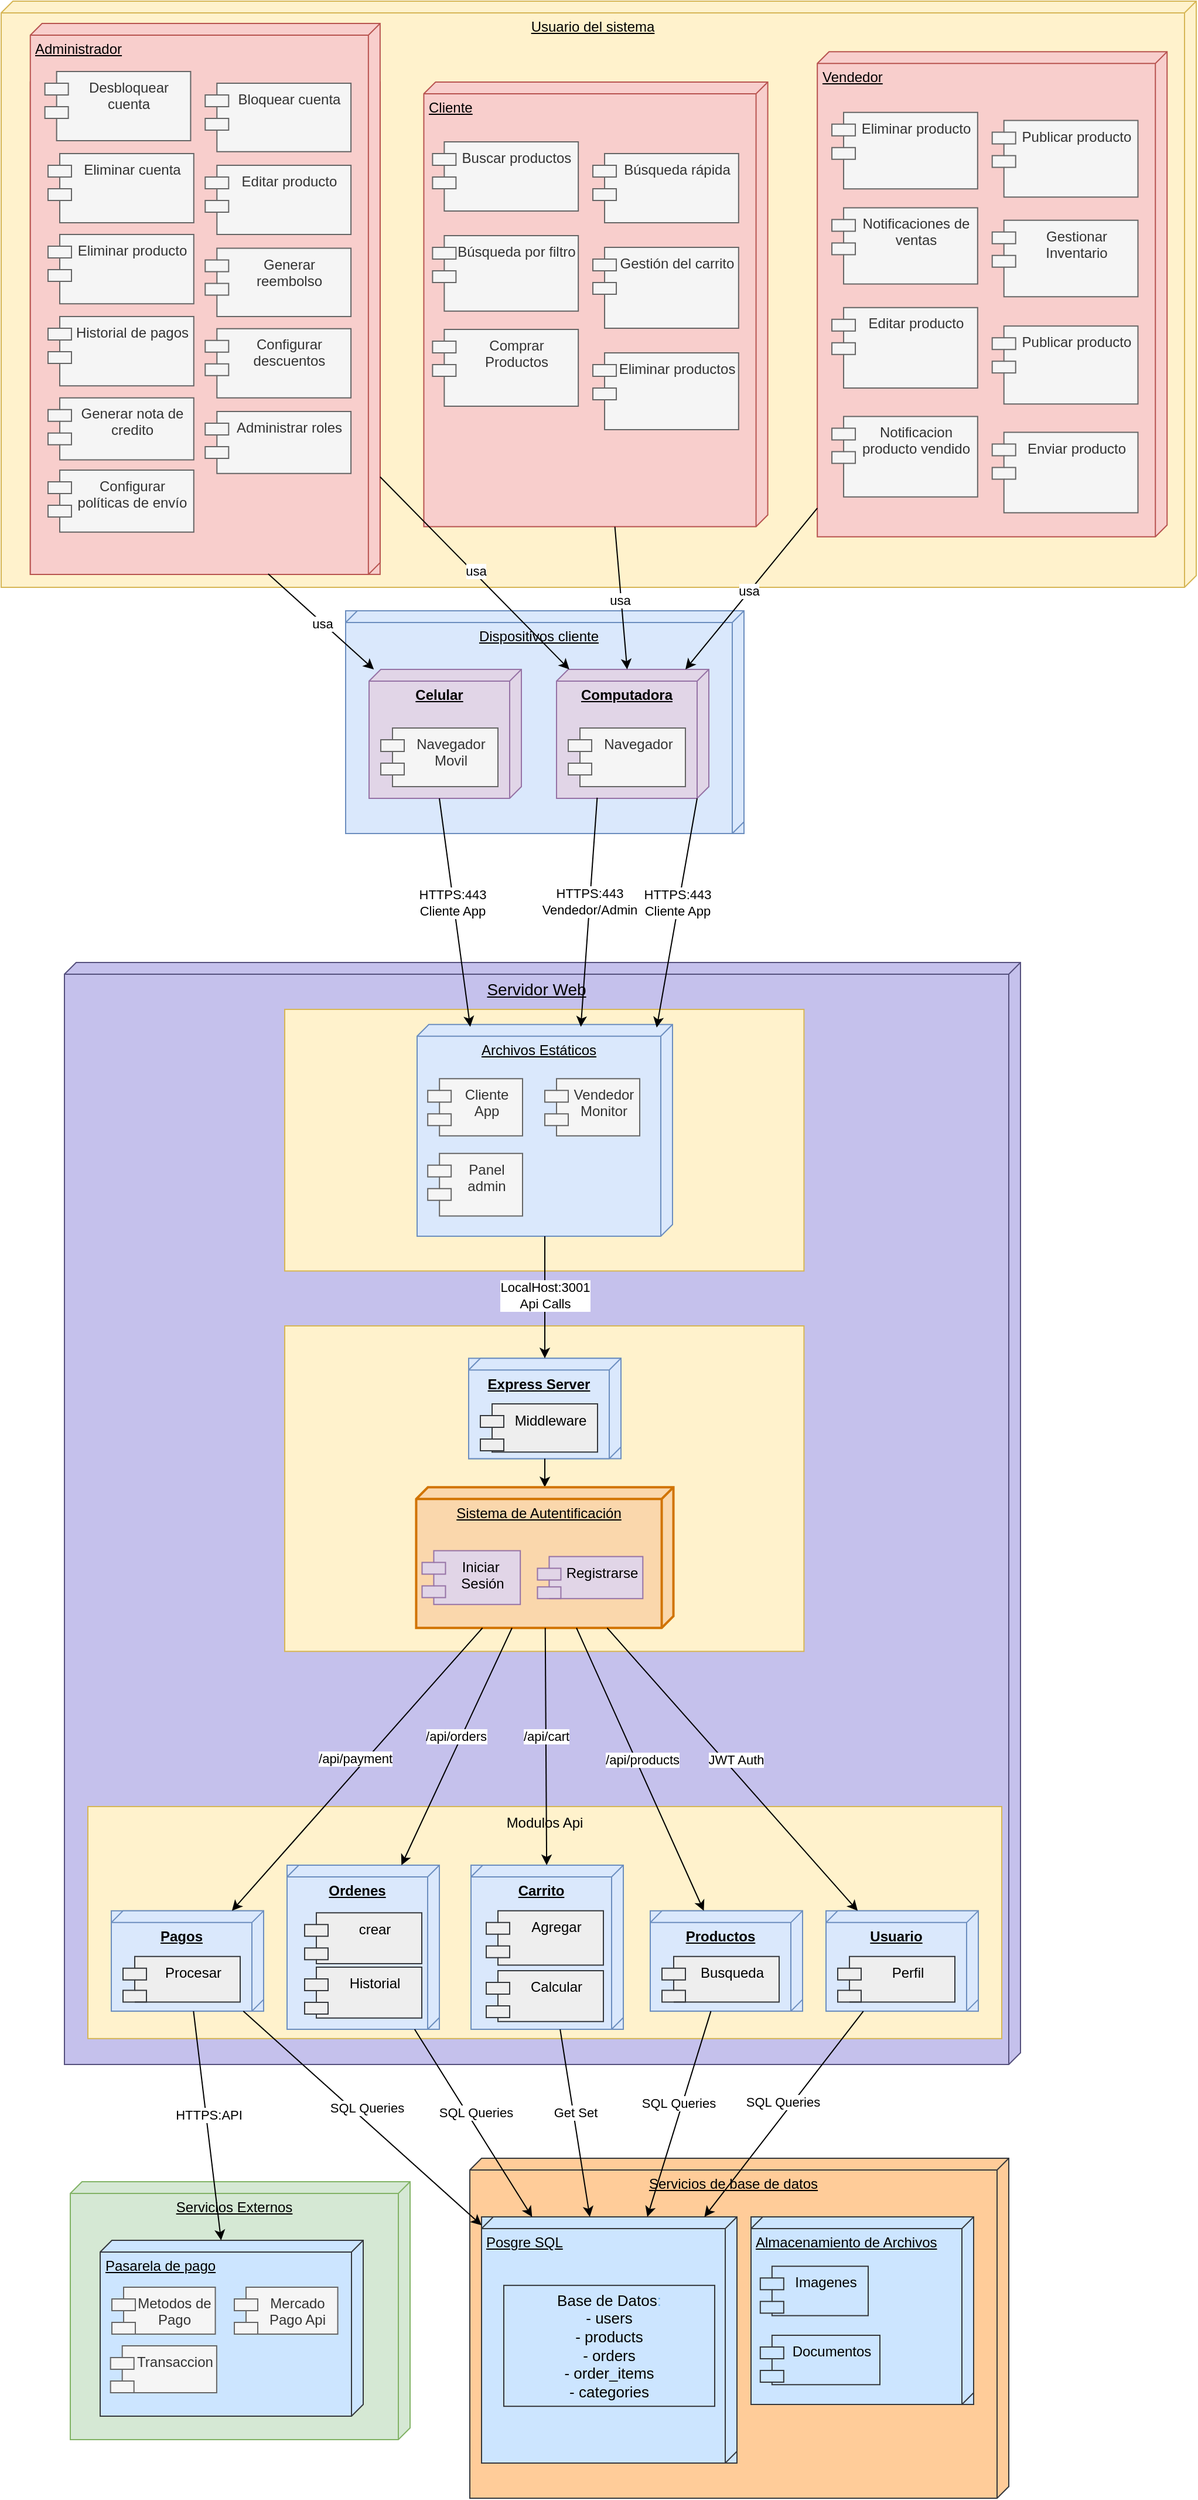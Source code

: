 <mxfile version="28.2.0">
  <diagram name="Página-1" id="eJwrGdb6aDQEAl391zPp">
    <mxGraphModel dx="2492" dy="1960" grid="1" gridSize="10" guides="1" tooltips="1" connect="1" arrows="1" fold="1" page="1" pageScale="1" pageWidth="827" pageHeight="1169" math="0" shadow="0">
      <root>
        <mxCell id="0" />
        <mxCell id="1" parent="0" />
        <mxCell id="-ZTnhCfmlyASUnpzlvAA-28" value="" style="group;fillColor=#dae8fc;strokeColor=#6c8ebf;" parent="1" vertex="1" connectable="0">
          <mxGeometry x="244" y="380" width="340" height="190" as="geometry" />
        </mxCell>
        <mxCell id="-ZTnhCfmlyASUnpzlvAA-9" value="Dispositivos cliente" style="verticalAlign=top;align=center;spacingTop=8;spacingLeft=2;spacingRight=12;shape=cube;size=10;direction=south;fontStyle=4;html=1;whiteSpace=wrap;container=0;fillColor=#dae8fc;strokeColor=#6c8ebf;" parent="-ZTnhCfmlyASUnpzlvAA-28" vertex="1">
          <mxGeometry width="340" height="190" as="geometry" />
        </mxCell>
        <mxCell id="-ZTnhCfmlyASUnpzlvAA-26" value="&lt;strong&gt;Computadora&lt;/strong&gt;" style="verticalAlign=top;align=center;spacingTop=8;spacingLeft=2;spacingRight=12;shape=cube;size=10;direction=south;fontStyle=4;html=1;whiteSpace=wrap;movable=1;resizable=1;rotatable=1;deletable=1;editable=1;locked=0;connectable=1;container=0;fillColor=#e1d5e7;strokeColor=#9673a6;" parent="-ZTnhCfmlyASUnpzlvAA-28" vertex="1">
          <mxGeometry x="180" y="50" width="130" height="110" as="geometry" />
        </mxCell>
        <mxCell id="-ZTnhCfmlyASUnpzlvAA-27" value="Navegador" style="shape=module;align=left;spacingLeft=20;align=center;verticalAlign=top;whiteSpace=wrap;html=1;container=0;fillColor=#f5f5f5;strokeColor=#666666;fontColor=#333333;" parent="-ZTnhCfmlyASUnpzlvAA-28" vertex="1">
          <mxGeometry x="190" y="100" width="100" height="50" as="geometry">
            <mxRectangle x="120" y="120" width="100" height="40" as="alternateBounds" />
          </mxGeometry>
        </mxCell>
        <mxCell id="-ZTnhCfmlyASUnpzlvAA-85" value="" style="group" parent="-ZTnhCfmlyASUnpzlvAA-28" vertex="1" connectable="0">
          <mxGeometry x="20" y="50" width="130" height="110" as="geometry" />
        </mxCell>
        <mxCell id="-ZTnhCfmlyASUnpzlvAA-11" value="&lt;strong&gt;Celular&lt;/strong&gt;" style="verticalAlign=top;align=center;spacingTop=8;spacingLeft=2;spacingRight=12;shape=cube;size=10;direction=south;fontStyle=4;html=1;whiteSpace=wrap;movable=1;resizable=1;rotatable=1;deletable=1;editable=1;locked=0;connectable=1;container=0;fillColor=#e1d5e7;strokeColor=#9673a6;" parent="-ZTnhCfmlyASUnpzlvAA-85" vertex="1">
          <mxGeometry width="130" height="110" as="geometry" />
        </mxCell>
        <mxCell id="-ZTnhCfmlyASUnpzlvAA-12" value="Navegador Movil" style="shape=module;align=left;spacingLeft=20;align=center;verticalAlign=top;whiteSpace=wrap;html=1;container=0;fillColor=#f5f5f5;strokeColor=#666666;fontColor=#333333;" parent="-ZTnhCfmlyASUnpzlvAA-85" vertex="1">
          <mxGeometry x="10" y="50" width="100" height="50" as="geometry">
            <mxRectangle x="120" y="120" width="100" height="40" as="alternateBounds" />
          </mxGeometry>
        </mxCell>
        <mxCell id="-ZTnhCfmlyASUnpzlvAA-57" value="" style="group" parent="1" vertex="1" connectable="0">
          <mxGeometry x="-50" y="-140" width="1020" height="500" as="geometry" />
        </mxCell>
        <mxCell id="yZCBIRepZ7MFCuiQW6nq-1" value="Usuario del sistema" style="verticalAlign=top;align=center;spacingTop=8;spacingLeft=2;spacingRight=12;shape=cube;size=10;direction=south;fontStyle=4;html=1;whiteSpace=wrap;container=0;fillColor=#fff2cc;strokeColor=#d6b656;" parent="-ZTnhCfmlyASUnpzlvAA-57" vertex="1">
          <mxGeometry width="1020" height="500" as="geometry" />
        </mxCell>
        <mxCell id="-ZTnhCfmlyASUnpzlvAA-29" value="" style="group" parent="-ZTnhCfmlyASUnpzlvAA-57" vertex="1" connectable="0">
          <mxGeometry x="24.878" y="68.966" width="970.244" height="420" as="geometry" />
        </mxCell>
        <mxCell id="-ZTnhCfmlyASUnpzlvAA-4" value="" style="group;fillColor=#f8cecc;strokeColor=#b85450;" parent="-ZTnhCfmlyASUnpzlvAA-29" vertex="1" connectable="0">
          <mxGeometry width="298.54" height="420" as="geometry" />
        </mxCell>
        <mxCell id="cPkvreHaspw4wVyvkUOK-36" value="Administrador" style="verticalAlign=top;align=left;spacingTop=8;spacingLeft=2;spacingRight=12;shape=cube;size=10;direction=south;fontStyle=4;html=1;whiteSpace=wrap;movable=1;resizable=1;rotatable=1;deletable=1;editable=1;locked=0;connectable=1;container=0;fillColor=#f8cecc;strokeColor=#b85450;" parent="-ZTnhCfmlyASUnpzlvAA-4" vertex="1">
          <mxGeometry y="-50" width="298.54" height="470" as="geometry" />
        </mxCell>
        <mxCell id="Tkr_AO1qxkvX8qtds2wr-10" value="Eliminar cuenta" style="shape=module;align=left;spacingLeft=20;align=center;verticalAlign=top;whiteSpace=wrap;html=1;container=0;fillColor=#f5f5f5;fontColor=#333333;strokeColor=#666666;" vertex="1" parent="-ZTnhCfmlyASUnpzlvAA-4">
          <mxGeometry x="15.12" y="61.032" width="124.39" height="59.048" as="geometry">
            <mxRectangle x="120" y="120" width="100" height="40" as="alternateBounds" />
          </mxGeometry>
        </mxCell>
        <mxCell id="Tkr_AO1qxkvX8qtds2wr-11" value="Editar producto" style="shape=module;align=left;spacingLeft=20;align=center;verticalAlign=top;whiteSpace=wrap;html=1;container=0;fillColor=#f5f5f5;fontColor=#333333;strokeColor=#666666;" vertex="1" parent="-ZTnhCfmlyASUnpzlvAA-4">
          <mxGeometry x="149.27" y="71.031" width="124.39" height="59.048" as="geometry">
            <mxRectangle x="120" y="120" width="100" height="40" as="alternateBounds" />
          </mxGeometry>
        </mxCell>
        <mxCell id="cPkvreHaspw4wVyvkUOK-40" value="Generar nota de credito" style="shape=module;align=left;spacingLeft=20;align=center;verticalAlign=top;whiteSpace=wrap;html=1;container=0;fillColor=#f5f5f5;fontColor=#333333;strokeColor=#666666;" parent="-ZTnhCfmlyASUnpzlvAA-4" vertex="1">
          <mxGeometry x="15.12" y="269.36" width="124.39" height="52.89" as="geometry">
            <mxRectangle x="120" y="120" width="100" height="40" as="alternateBounds" />
          </mxGeometry>
        </mxCell>
        <mxCell id="Tkr_AO1qxkvX8qtds2wr-13" value="Eliminar producto" style="shape=module;align=left;spacingLeft=20;align=center;verticalAlign=top;whiteSpace=wrap;html=1;container=0;fillColor=#f5f5f5;fontColor=#333333;strokeColor=#666666;" vertex="1" parent="-ZTnhCfmlyASUnpzlvAA-4">
          <mxGeometry x="15.12" y="130.075" width="124.39" height="59.048" as="geometry">
            <mxRectangle x="120" y="120" width="100" height="40" as="alternateBounds" />
          </mxGeometry>
        </mxCell>
        <mxCell id="Tkr_AO1qxkvX8qtds2wr-14" value="Historial de pagos" style="shape=module;align=left;spacingLeft=20;align=center;verticalAlign=top;whiteSpace=wrap;html=1;container=0;fillColor=#f5f5f5;fontColor=#333333;strokeColor=#666666;" vertex="1" parent="-ZTnhCfmlyASUnpzlvAA-4">
          <mxGeometry x="15.122" y="200.086" width="124.39" height="59.048" as="geometry">
            <mxRectangle x="120" y="120" width="100" height="40" as="alternateBounds" />
          </mxGeometry>
        </mxCell>
        <mxCell id="cPkvreHaspw4wVyvkUOK-39" value="Configurar descuentos&lt;span style=&quot;color: rgba(0, 0, 0, 0); font-family: monospace; font-size: 0px; text-align: start; text-wrap-mode: nowrap;&quot;&gt;%3CmxGraphModel%3E%3Croot%3E%3CmxCell%20id%3D%220%22%2F%3E%3CmxCell%20id%3D%221%22%20parent%3D%220%22%2F%3E%3CmxCell%20id%3D%222%22%20value%3D%22Bloquear%20cuenta%22%20style%3D%22shape%3Dmodule%3Balign%3Dleft%3BspacingLeft%3D20%3Balign%3Dcenter%3BverticalAlign%3Dtop%3BwhiteSpace%3Dwrap%3Bhtml%3D1%3Bcontainer%3D0%3BfillColor%3D%23f5f5f5%3BfontColor%3D%23333333%3BstrokeColor%3D%23666666%3B%22%20vertex%3D%221%22%20parent%3D%221%22%3E%3CmxGeometry%20x%3D%22114.15%22%20y%3D%22-20%22%20width%3D%22124.39%22%20height%3D%2264.32%22%20as%3D%22geometry%22%3E%3CmxRectangle%20x%3D%22120%22%20y%3D%22120%22%20width%3D%22100%22%20height%3D%2240%22%20as%3D%22alternateBounds%22%2F%3E%3C%2FmxGeometry%3E%3C%2FmxCell%3E%3C%2Froot%3E%3C%2FmxGraphMo&lt;/span&gt;" style="shape=module;align=left;spacingLeft=20;align=center;verticalAlign=top;whiteSpace=wrap;html=1;container=0;fillColor=#f5f5f5;fontColor=#333333;strokeColor=#666666;" parent="-ZTnhCfmlyASUnpzlvAA-4" vertex="1">
          <mxGeometry x="149.27" y="210.39" width="124.39" height="58.97" as="geometry">
            <mxRectangle x="120" y="120" width="100" height="40" as="alternateBounds" />
          </mxGeometry>
        </mxCell>
        <mxCell id="Tkr_AO1qxkvX8qtds2wr-9" value="Bloquear cuenta" style="shape=module;align=left;spacingLeft=20;align=center;verticalAlign=top;whiteSpace=wrap;html=1;container=0;fillColor=#f5f5f5;fontColor=#333333;strokeColor=#666666;" vertex="1" parent="-ZTnhCfmlyASUnpzlvAA-4">
          <mxGeometry x="149.27" y="1.037" width="124.39" height="58.33" as="geometry">
            <mxRectangle x="120" y="120" width="100" height="40" as="alternateBounds" />
          </mxGeometry>
        </mxCell>
        <mxCell id="Tkr_AO1qxkvX8qtds2wr-15" value="Generar reembolso" style="shape=module;align=left;spacingLeft=20;align=center;verticalAlign=top;whiteSpace=wrap;html=1;container=0;fillColor=#f5f5f5;fontColor=#333333;strokeColor=#666666;" vertex="1" parent="-ZTnhCfmlyASUnpzlvAA-4">
          <mxGeometry x="149.272" y="141.755" width="124.39" height="58.33" as="geometry">
            <mxRectangle x="120" y="120" width="100" height="40" as="alternateBounds" />
          </mxGeometry>
        </mxCell>
        <mxCell id="Tkr_AO1qxkvX8qtds2wr-17" value="Configurar políticas de envío" style="shape=module;align=left;spacingLeft=20;align=center;verticalAlign=top;whiteSpace=wrap;html=1;container=0;fillColor=#f5f5f5;fontColor=#333333;strokeColor=#666666;" vertex="1" parent="-ZTnhCfmlyASUnpzlvAA-4">
          <mxGeometry x="15.122" y="331.034" width="124.39" height="52.89" as="geometry">
            <mxRectangle x="120" y="120" width="100" height="40" as="alternateBounds" />
          </mxGeometry>
        </mxCell>
        <mxCell id="Tkr_AO1qxkvX8qtds2wr-18" value="Administrar roles" style="shape=module;align=left;spacingLeft=20;align=center;verticalAlign=top;whiteSpace=wrap;html=1;container=0;fillColor=#f5f5f5;fontColor=#333333;strokeColor=#666666;" vertex="1" parent="-ZTnhCfmlyASUnpzlvAA-4">
          <mxGeometry x="149.272" y="281.034" width="124.39" height="52.89" as="geometry">
            <mxRectangle x="120" y="120" width="100" height="40" as="alternateBounds" />
          </mxGeometry>
        </mxCell>
        <mxCell id="-ZTnhCfmlyASUnpzlvAA-5" value="" style="group" parent="-ZTnhCfmlyASUnpzlvAA-29" vertex="1" connectable="0">
          <mxGeometry x="335.854" width="293.561" height="379.31" as="geometry" />
        </mxCell>
        <mxCell id="cPkvreHaspw4wVyvkUOK-20" value="Cliente" style="verticalAlign=top;align=left;spacingTop=8;spacingLeft=2;spacingRight=12;shape=cube;size=10;direction=south;fontStyle=4;html=1;whiteSpace=wrap;movable=1;resizable=1;rotatable=1;deletable=1;editable=1;locked=0;connectable=1;container=0;fillColor=#f8cecc;strokeColor=#b85450;" parent="-ZTnhCfmlyASUnpzlvAA-5" vertex="1">
          <mxGeometry width="293.561" height="379.31" as="geometry" />
        </mxCell>
        <mxCell id="cPkvreHaspw4wVyvkUOK-23" value="Búsqueda por filtro" style="shape=module;align=left;spacingLeft=20;align=center;verticalAlign=top;whiteSpace=wrap;html=1;container=0;fillColor=#f5f5f5;fontColor=#333333;strokeColor=#666666;" parent="-ZTnhCfmlyASUnpzlvAA-5" vertex="1">
          <mxGeometry x="7.46" y="131.031" width="124.39" height="64.351" as="geometry">
            <mxRectangle x="120" y="120" width="100" height="40" as="alternateBounds" />
          </mxGeometry>
        </mxCell>
        <mxCell id="cPkvreHaspw4wVyvkUOK-24" value="Gestión del carrito" style="shape=module;align=left;spacingLeft=20;align=center;verticalAlign=top;whiteSpace=wrap;html=1;container=0;fillColor=#f5f5f5;fontColor=#333333;strokeColor=#666666;" parent="-ZTnhCfmlyASUnpzlvAA-5" vertex="1">
          <mxGeometry x="144.29" y="141.034" width="124.39" height="68.947" as="geometry">
            <mxRectangle x="120" y="120" width="100" height="40" as="alternateBounds" />
          </mxGeometry>
        </mxCell>
        <mxCell id="cPkvreHaspw4wVyvkUOK-25" value="Comprar Productos" style="shape=module;align=left;spacingLeft=20;align=center;verticalAlign=top;whiteSpace=wrap;html=1;container=0;fillColor=#f5f5f5;fontColor=#333333;strokeColor=#666666;" parent="-ZTnhCfmlyASUnpzlvAA-5" vertex="1">
          <mxGeometry x="7.46" y="211.03" width="124.39" height="65.54" as="geometry">
            <mxRectangle x="120" y="120" width="100" height="40" as="alternateBounds" />
          </mxGeometry>
        </mxCell>
        <mxCell id="Tkr_AO1qxkvX8qtds2wr-19" value="Buscar productos" style="shape=module;align=left;spacingLeft=20;align=center;verticalAlign=top;whiteSpace=wrap;html=1;container=0;fillColor=#f5f5f5;fontColor=#333333;strokeColor=#666666;" vertex="1" parent="-ZTnhCfmlyASUnpzlvAA-5">
          <mxGeometry x="7.46" y="51.03" width="124.39" height="58.97" as="geometry">
            <mxRectangle x="120" y="120" width="100" height="40" as="alternateBounds" />
          </mxGeometry>
        </mxCell>
        <mxCell id="Tkr_AO1qxkvX8qtds2wr-20" value="Búsqueda rápida" style="shape=module;align=left;spacingLeft=20;align=center;verticalAlign=top;whiteSpace=wrap;html=1;container=0;fillColor=#f5f5f5;fontColor=#333333;strokeColor=#666666;" vertex="1" parent="-ZTnhCfmlyASUnpzlvAA-5">
          <mxGeometry x="144.288" y="61.034" width="124.39" height="58.97" as="geometry">
            <mxRectangle x="120" y="120" width="100" height="40" as="alternateBounds" />
          </mxGeometry>
        </mxCell>
        <mxCell id="Tkr_AO1qxkvX8qtds2wr-21" value="Eliminar productos" style="shape=module;align=left;spacingLeft=20;align=center;verticalAlign=top;whiteSpace=wrap;html=1;container=0;fillColor=#f5f5f5;fontColor=#333333;strokeColor=#666666;" vertex="1" parent="-ZTnhCfmlyASUnpzlvAA-5">
          <mxGeometry x="144.288" y="231.034" width="124.39" height="65.54" as="geometry">
            <mxRectangle x="120" y="120" width="100" height="40" as="alternateBounds" />
          </mxGeometry>
        </mxCell>
        <mxCell id="cPkvreHaspw4wVyvkUOK-38" value="Desbloquear cuenta" style="shape=module;align=left;spacingLeft=20;align=center;verticalAlign=top;whiteSpace=wrap;html=1;container=0;fillColor=#f5f5f5;fontColor=#333333;strokeColor=#666666;" parent="-ZTnhCfmlyASUnpzlvAA-29" vertex="1">
          <mxGeometry x="12.44" y="-8.963" width="124.39" height="59.048" as="geometry">
            <mxRectangle x="120" y="120" width="100" height="40" as="alternateBounds" />
          </mxGeometry>
        </mxCell>
        <mxCell id="-ZTnhCfmlyASUnpzlvAA-6" value="" style="group" parent="-ZTnhCfmlyASUnpzlvAA-57" vertex="1" connectable="0">
          <mxGeometry x="696.585" y="43.106" width="298.537" height="413.793" as="geometry" />
        </mxCell>
        <mxCell id="cPkvreHaspw4wVyvkUOK-28" value="Vendedor" style="verticalAlign=top;align=left;spacingTop=8;spacingLeft=2;spacingRight=12;shape=cube;size=10;direction=south;fontStyle=4;html=1;whiteSpace=wrap;movable=1;resizable=1;rotatable=1;deletable=1;editable=1;locked=0;connectable=1;container=0;fillColor=#f8cecc;strokeColor=#b85450;" parent="-ZTnhCfmlyASUnpzlvAA-6" vertex="1">
          <mxGeometry width="298.537" height="413.793" as="geometry" />
        </mxCell>
        <mxCell id="cPkvreHaspw4wVyvkUOK-30" value="Eliminar producto" style="shape=module;align=left;spacingLeft=20;align=center;verticalAlign=top;whiteSpace=wrap;html=1;container=0;fillColor=#f5f5f5;fontColor=#333333;strokeColor=#666666;" parent="-ZTnhCfmlyASUnpzlvAA-6" vertex="1">
          <mxGeometry x="12.44" y="51.723" width="124.39" height="65.298" as="geometry">
            <mxRectangle x="120" y="120" width="100" height="40" as="alternateBounds" />
          </mxGeometry>
        </mxCell>
        <mxCell id="cPkvreHaspw4wVyvkUOK-31" value="Notificaciones de ventas" style="shape=module;align=left;spacingLeft=20;align=center;verticalAlign=top;whiteSpace=wrap;html=1;container=0;fillColor=#f5f5f5;fontColor=#333333;strokeColor=#666666;" parent="-ZTnhCfmlyASUnpzlvAA-6" vertex="1">
          <mxGeometry x="12.44" y="133.16" width="124.39" height="65.011" as="geometry">
            <mxRectangle x="120" y="120" width="100" height="40" as="alternateBounds" />
          </mxGeometry>
        </mxCell>
        <mxCell id="cPkvreHaspw4wVyvkUOK-32" value="Gestionar Inventario" style="shape=module;align=left;spacingLeft=20;align=center;verticalAlign=top;whiteSpace=wrap;html=1;container=0;fillColor=#f5f5f5;fontColor=#333333;strokeColor=#666666;" parent="-ZTnhCfmlyASUnpzlvAA-6" vertex="1">
          <mxGeometry x="149.27" y="143.798" width="124.39" height="65.245" as="geometry">
            <mxRectangle x="120" y="120" width="100" height="40" as="alternateBounds" />
          </mxGeometry>
        </mxCell>
        <mxCell id="Tkr_AO1qxkvX8qtds2wr-1" value="Publicar producto" style="shape=module;align=left;spacingLeft=20;align=center;verticalAlign=top;whiteSpace=wrap;html=1;container=0;fillColor=#f5f5f5;fontColor=#333333;strokeColor=#666666;" vertex="1" parent="-ZTnhCfmlyASUnpzlvAA-6">
          <mxGeometry x="149.27" y="58.691" width="124.39" height="65.298" as="geometry">
            <mxRectangle x="120" y="120" width="100" height="40" as="alternateBounds" />
          </mxGeometry>
        </mxCell>
        <mxCell id="Tkr_AO1qxkvX8qtds2wr-4" value="Editar producto" style="shape=module;align=left;spacingLeft=20;align=center;verticalAlign=top;whiteSpace=wrap;html=1;container=0;fillColor=#f5f5f5;fontColor=#333333;strokeColor=#666666;" vertex="1" parent="-ZTnhCfmlyASUnpzlvAA-6">
          <mxGeometry x="12.44" y="218.266" width="124.39" height="68.596" as="geometry">
            <mxRectangle x="120" y="120" width="100" height="40" as="alternateBounds" />
          </mxGeometry>
        </mxCell>
        <mxCell id="Tkr_AO1qxkvX8qtds2wr-5" value="Publicar producto" style="shape=module;align=left;spacingLeft=20;align=center;verticalAlign=top;whiteSpace=wrap;html=1;container=0;fillColor=#f5f5f5;fontColor=#333333;strokeColor=#666666;" vertex="1" parent="-ZTnhCfmlyASUnpzlvAA-6">
          <mxGeometry x="149.27" y="234.043" width="124.39" height="66.447" as="geometry">
            <mxRectangle x="120" y="120" width="100" height="40" as="alternateBounds" />
          </mxGeometry>
        </mxCell>
        <mxCell id="Tkr_AO1qxkvX8qtds2wr-6" value="Notificacion producto vendido" style="shape=module;align=left;spacingLeft=20;align=center;verticalAlign=top;whiteSpace=wrap;html=1;container=0;fillColor=#f5f5f5;fontColor=#333333;strokeColor=#666666;" vertex="1" parent="-ZTnhCfmlyASUnpzlvAA-6">
          <mxGeometry x="12.445" y="311.13" width="124.39" height="68.596" as="geometry">
            <mxRectangle x="120" y="120" width="100" height="40" as="alternateBounds" />
          </mxGeometry>
        </mxCell>
        <mxCell id="Tkr_AO1qxkvX8qtds2wr-7" value="Enviar producto" style="shape=module;align=left;spacingLeft=20;align=center;verticalAlign=top;whiteSpace=wrap;html=1;container=0;fillColor=#f5f5f5;fontColor=#333333;strokeColor=#666666;" vertex="1" parent="-ZTnhCfmlyASUnpzlvAA-6">
          <mxGeometry x="149.275" y="324.652" width="124.39" height="68.596" as="geometry">
            <mxRectangle x="120" y="120" width="100" height="40" as="alternateBounds" />
          </mxGeometry>
        </mxCell>
        <mxCell id="-ZTnhCfmlyASUnpzlvAA-68" value="" style="group" parent="1" vertex="1" connectable="0">
          <mxGeometry x="9" y="1720" width="290" height="220" as="geometry" />
        </mxCell>
        <mxCell id="-ZTnhCfmlyASUnpzlvAA-58" value="Servicios Externos" style="verticalAlign=top;align=center;spacingTop=8;spacingLeft=2;spacingRight=12;shape=cube;size=10;direction=south;fontStyle=4;html=1;whiteSpace=wrap;container=0;fillColor=#d5e8d4;strokeColor=#82b366;" parent="-ZTnhCfmlyASUnpzlvAA-68" vertex="1">
          <mxGeometry width="290" height="220" as="geometry" />
        </mxCell>
        <mxCell id="cPkvreHaspw4wVyvkUOK-43" value="Pasarela de pago" style="verticalAlign=top;align=left;spacingTop=8;spacingLeft=2;spacingRight=12;shape=cube;size=10;direction=south;fontStyle=4;html=1;whiteSpace=wrap;movable=1;resizable=1;rotatable=1;deletable=1;editable=1;locked=0;connectable=1;fillColor=#cce5ff;strokeColor=#36393d;" parent="-ZTnhCfmlyASUnpzlvAA-68" vertex="1">
          <mxGeometry x="25.5" y="50" width="224.5" height="150" as="geometry" />
        </mxCell>
        <mxCell id="cPkvreHaspw4wVyvkUOK-44" value="Metodos de Pago" style="shape=module;align=left;spacingLeft=20;align=center;verticalAlign=top;whiteSpace=wrap;html=1;container=0;fillColor=#f5f5f5;strokeColor=#666666;fontColor=#333333;" parent="-ZTnhCfmlyASUnpzlvAA-68" vertex="1">
          <mxGeometry x="35.5" y="90" width="88.28" height="40" as="geometry">
            <mxRectangle x="120" y="120" width="100" height="40" as="alternateBounds" />
          </mxGeometry>
        </mxCell>
        <mxCell id="cPkvreHaspw4wVyvkUOK-46" value="Transaccion" style="shape=module;align=left;spacingLeft=20;align=center;verticalAlign=top;whiteSpace=wrap;html=1;container=0;fillColor=#f5f5f5;strokeColor=#666666;fontColor=#333333;" parent="-ZTnhCfmlyASUnpzlvAA-68" vertex="1">
          <mxGeometry x="34.34" y="140" width="90.61" height="40" as="geometry">
            <mxRectangle x="120" y="120" width="100" height="40" as="alternateBounds" />
          </mxGeometry>
        </mxCell>
        <mxCell id="NIFE1Up2-B-W9ti-cjIK-2" value="Mercado Pago Api" style="shape=module;align=left;spacingLeft=20;align=center;verticalAlign=top;whiteSpace=wrap;html=1;container=0;fillColor=#f5f5f5;strokeColor=#666666;fontColor=#333333;" parent="-ZTnhCfmlyASUnpzlvAA-68" vertex="1">
          <mxGeometry x="140" y="90" width="88.28" height="40" as="geometry">
            <mxRectangle x="120" y="120" width="100" height="40" as="alternateBounds" />
          </mxGeometry>
        </mxCell>
        <mxCell id="-ZTnhCfmlyASUnpzlvAA-103" value="" style="group;fontSize=15;" parent="1" vertex="1" connectable="0">
          <mxGeometry x="350" y="1700" width="460" height="290" as="geometry" />
        </mxCell>
        <mxCell id="-ZTnhCfmlyASUnpzlvAA-60" value="Servicios de base de datos" style="verticalAlign=top;align=center;spacingTop=8;spacingLeft=2;spacingRight=12;shape=cube;size=10;direction=south;fontStyle=4;html=1;whiteSpace=wrap;container=0;fillColor=#ffcc99;strokeColor=#36393d;" parent="-ZTnhCfmlyASUnpzlvAA-103" vertex="1">
          <mxGeometry width="460" height="290" as="geometry" />
        </mxCell>
        <mxCell id="-ZTnhCfmlyASUnpzlvAA-63" value="" style="group;fillColor=#cce5ff;strokeColor=#36393d;" parent="-ZTnhCfmlyASUnpzlvAA-103" vertex="1" connectable="0">
          <mxGeometry x="10" y="50" width="218" height="210" as="geometry" />
        </mxCell>
        <mxCell id="-ZTnhCfmlyASUnpzlvAA-64" value="Posgre SQL" style="verticalAlign=top;align=left;spacingTop=8;spacingLeft=2;spacingRight=12;shape=cube;size=10;direction=south;fontStyle=4;html=1;whiteSpace=wrap;movable=1;resizable=1;rotatable=1;deletable=1;editable=1;locked=0;connectable=1;container=0;fillColor=#cce5ff;strokeColor=#36393d;" parent="-ZTnhCfmlyASUnpzlvAA-63" vertex="1">
          <mxGeometry width="218.0" height="210" as="geometry" />
        </mxCell>
        <mxCell id="NIFE1Up2-B-W9ti-cjIK-56" value="&lt;font style=&quot;font-size: 13px;&quot;&gt;Base de Datos&lt;span style=&quot;color: rgb(97, 175, 239);&quot; class=&quot;token&quot;&gt;:&lt;/span&gt;&lt;br&gt;- users&lt;br&gt;- products  &lt;br&gt;- orders&lt;br&gt;- order_items&lt;br&gt;- categories&lt;/font&gt;" style="text;html=1;align=center;verticalAlign=middle;whiteSpace=wrap;rounded=0;fillColor=#cce5ff;strokeColor=#36393d;" parent="-ZTnhCfmlyASUnpzlvAA-63" vertex="1">
          <mxGeometry x="19" y="58.42" width="180" height="103.16" as="geometry" />
        </mxCell>
        <mxCell id="-ZTnhCfmlyASUnpzlvAA-104" value="" style="group;fillColor=#cce5ff;strokeColor=#36393d;" parent="-ZTnhCfmlyASUnpzlvAA-103" vertex="1" connectable="0">
          <mxGeometry x="240" y="50" width="190" height="160" as="geometry" />
        </mxCell>
        <mxCell id="-ZTnhCfmlyASUnpzlvAA-105" value="Almacenamiento de Archivos" style="verticalAlign=top;align=left;spacingTop=8;spacingLeft=2;spacingRight=12;shape=cube;size=10;direction=south;fontStyle=4;html=1;whiteSpace=wrap;movable=1;resizable=1;rotatable=1;deletable=1;editable=1;locked=0;connectable=1;container=0;fillColor=#cce5ff;strokeColor=#36393d;" parent="-ZTnhCfmlyASUnpzlvAA-104" vertex="1">
          <mxGeometry width="190" height="160" as="geometry" />
        </mxCell>
        <mxCell id="-ZTnhCfmlyASUnpzlvAA-106" value="Imagenes" style="shape=module;align=left;spacingLeft=20;align=center;verticalAlign=top;whiteSpace=wrap;html=1;container=0;fillColor=#cce5ff;strokeColor=#36393d;" parent="-ZTnhCfmlyASUnpzlvAA-104" vertex="1">
          <mxGeometry x="7.92" y="42.11" width="92.08" height="42.11" as="geometry">
            <mxRectangle x="120" y="120" width="100" height="40" as="alternateBounds" />
          </mxGeometry>
        </mxCell>
        <mxCell id="-ZTnhCfmlyASUnpzlvAA-107" value="Documentos" style="shape=module;align=left;spacingLeft=20;align=center;verticalAlign=top;whiteSpace=wrap;html=1;container=0;fillColor=#cce5ff;strokeColor=#36393d;" parent="-ZTnhCfmlyASUnpzlvAA-104" vertex="1">
          <mxGeometry x="7.92" y="101.05" width="102.08" height="42.11" as="geometry">
            <mxRectangle x="120" y="120" width="100" height="40" as="alternateBounds" />
          </mxGeometry>
        </mxCell>
        <mxCell id="NIFE1Up2-B-W9ti-cjIK-19" value="" style="group;" parent="1" vertex="1" connectable="0">
          <mxGeometry x="4" y="680" width="816" height="940" as="geometry" />
        </mxCell>
        <mxCell id="-ZTnhCfmlyASUnpzlvAA-40" value="&lt;font style=&quot;font-size: 14px;&quot;&gt;Servidor Web&lt;/font&gt;" style="verticalAlign=top;align=center;spacingTop=8;spacingLeft=2;spacingRight=12;shape=cube;size=10;direction=south;fontStyle=4;html=1;whiteSpace=wrap;container=0;fillColor=light-dark(#c5c1ec, #3b394a);strokeColor=#56517e;" parent="NIFE1Up2-B-W9ti-cjIK-19" vertex="1">
          <mxGeometry width="816" height="940" as="geometry" />
        </mxCell>
        <mxCell id="-ZTnhCfmlyASUnpzlvAA-101" value="" style="group" parent="NIFE1Up2-B-W9ti-cjIK-19" vertex="1" connectable="0">
          <mxGeometry x="20" y="770" width="780" height="147.91" as="geometry" />
        </mxCell>
        <mxCell id="-ZTnhCfmlyASUnpzlvAA-69" value="Modulos Api" style="group;fillColor=#fff2cc;strokeColor=#d6b656;container=0;" parent="-ZTnhCfmlyASUnpzlvAA-101" vertex="1" connectable="0">
          <mxGeometry y="-50" width="780" height="197.91" as="geometry" />
        </mxCell>
        <mxCell id="-ZTnhCfmlyASUnpzlvAA-86" value="" style="group;fillColor=#dae8fc;strokeColor=#6c8ebf;" parent="-ZTnhCfmlyASUnpzlvAA-101" vertex="1" connectable="0">
          <mxGeometry x="20" y="38.924" width="130" height="85.632" as="geometry" />
        </mxCell>
        <mxCell id="-ZTnhCfmlyASUnpzlvAA-87" value="&lt;b&gt;Pagos&lt;/b&gt;" style="verticalAlign=top;align=center;spacingTop=8;spacingLeft=2;spacingRight=12;shape=cube;size=10;direction=south;fontStyle=4;html=1;whiteSpace=wrap;movable=1;resizable=1;rotatable=1;deletable=1;editable=1;locked=0;connectable=1;container=0;fillColor=#dae8fc;strokeColor=#6c8ebf;" parent="-ZTnhCfmlyASUnpzlvAA-86" vertex="1">
          <mxGeometry width="130" height="85.632" as="geometry" />
        </mxCell>
        <mxCell id="-ZTnhCfmlyASUnpzlvAA-88" value="Procesar" style="shape=module;align=left;spacingLeft=20;align=center;verticalAlign=top;whiteSpace=wrap;html=1;container=0;fillColor=#eeeeee;strokeColor=#36393d;" parent="-ZTnhCfmlyASUnpzlvAA-86" vertex="1">
          <mxGeometry x="10" y="38.924" width="100" height="38.924" as="geometry">
            <mxRectangle x="120" y="120" width="100" height="40" as="alternateBounds" />
          </mxGeometry>
        </mxCell>
        <mxCell id="-ZTnhCfmlyASUnpzlvAA-89" value="" style="group;fillColor=#dae8fc;strokeColor=#6c8ebf;" parent="-ZTnhCfmlyASUnpzlvAA-101" vertex="1" connectable="0">
          <mxGeometry x="170" width="130" height="140" as="geometry" />
        </mxCell>
        <mxCell id="-ZTnhCfmlyASUnpzlvAA-90" value="&lt;b&gt;Ordenes&lt;/b&gt;" style="verticalAlign=top;align=center;spacingTop=8;spacingLeft=2;spacingRight=12;shape=cube;size=10;direction=south;fontStyle=4;html=1;whiteSpace=wrap;movable=1;resizable=1;rotatable=1;deletable=1;editable=1;locked=0;connectable=1;container=0;fillColor=#dae8fc;strokeColor=#6c8ebf;" parent="-ZTnhCfmlyASUnpzlvAA-89" vertex="1">
          <mxGeometry width="130" height="140" as="geometry" />
        </mxCell>
        <mxCell id="-ZTnhCfmlyASUnpzlvAA-91" value="crear" style="shape=module;align=left;spacingLeft=20;align=center;verticalAlign=top;whiteSpace=wrap;html=1;container=0;fillColor=#eeeeee;strokeColor=#36393d;" parent="-ZTnhCfmlyASUnpzlvAA-89" vertex="1">
          <mxGeometry x="15" y="40.59" width="100" height="43.38" as="geometry">
            <mxRectangle x="120" y="120" width="100" height="40" as="alternateBounds" />
          </mxGeometry>
        </mxCell>
        <mxCell id="NIFE1Up2-B-W9ti-cjIK-41" value="Historial" style="shape=module;align=left;spacingLeft=20;align=center;verticalAlign=top;whiteSpace=wrap;html=1;container=0;fillColor=#eeeeee;strokeColor=#36393d;horizontal=1;" parent="-ZTnhCfmlyASUnpzlvAA-89" vertex="1">
          <mxGeometry x="15" y="87" width="100" height="43.38" as="geometry">
            <mxRectangle x="120" y="120" width="100" height="40" as="alternateBounds" />
          </mxGeometry>
        </mxCell>
        <mxCell id="-ZTnhCfmlyASUnpzlvAA-92" value="" style="group;fillColor=#dae8fc;strokeColor=#6c8ebf;" parent="-ZTnhCfmlyASUnpzlvAA-101" vertex="1" connectable="0">
          <mxGeometry x="327" width="130" height="140" as="geometry" />
        </mxCell>
        <mxCell id="-ZTnhCfmlyASUnpzlvAA-93" value="&lt;b&gt;Carrito&lt;/b&gt;" style="verticalAlign=top;align=center;spacingTop=8;spacingLeft=2;spacingRight=12;shape=cube;size=10;direction=south;fontStyle=4;html=1;whiteSpace=wrap;movable=1;resizable=1;rotatable=1;deletable=1;editable=1;locked=0;connectable=1;container=0;fillColor=#dae8fc;strokeColor=#6c8ebf;" parent="-ZTnhCfmlyASUnpzlvAA-92" vertex="1">
          <mxGeometry width="130" height="140" as="geometry" />
        </mxCell>
        <mxCell id="NIFE1Up2-B-W9ti-cjIK-42" value="Calcular" style="shape=module;align=left;spacingLeft=20;align=center;verticalAlign=top;whiteSpace=wrap;html=1;container=0;fillColor=#eeeeee;strokeColor=#36393d;" parent="-ZTnhCfmlyASUnpzlvAA-92" vertex="1">
          <mxGeometry x="13" y="90" width="100" height="43.36" as="geometry">
            <mxRectangle x="120" y="120" width="100" height="40" as="alternateBounds" />
          </mxGeometry>
        </mxCell>
        <mxCell id="-ZTnhCfmlyASUnpzlvAA-95" value="" style="group;fillColor=#dae8fc;strokeColor=#6c8ebf;" parent="-ZTnhCfmlyASUnpzlvAA-101" vertex="1" connectable="0">
          <mxGeometry x="480" y="38.924" width="130" height="85.632" as="geometry" />
        </mxCell>
        <mxCell id="-ZTnhCfmlyASUnpzlvAA-96" value="&lt;b&gt;Productos&lt;/b&gt;" style="verticalAlign=top;align=center;spacingTop=8;spacingLeft=2;spacingRight=12;shape=cube;size=10;direction=south;fontStyle=4;html=1;whiteSpace=wrap;movable=1;resizable=1;rotatable=1;deletable=1;editable=1;locked=0;connectable=1;container=0;fillColor=#dae8fc;strokeColor=#6c8ebf;" parent="-ZTnhCfmlyASUnpzlvAA-95" vertex="1">
          <mxGeometry width="130" height="85.632" as="geometry" />
        </mxCell>
        <mxCell id="-ZTnhCfmlyASUnpzlvAA-97" value="Busqueda" style="shape=module;align=left;spacingLeft=20;align=center;verticalAlign=top;whiteSpace=wrap;html=1;container=0;fillColor=#eeeeee;strokeColor=#36393d;" parent="-ZTnhCfmlyASUnpzlvAA-95" vertex="1">
          <mxGeometry x="10" y="38.924" width="100" height="38.924" as="geometry">
            <mxRectangle x="120" y="120" width="100" height="40" as="alternateBounds" />
          </mxGeometry>
        </mxCell>
        <mxCell id="-ZTnhCfmlyASUnpzlvAA-98" value="" style="group;fillColor=#dae8fc;strokeColor=#6c8ebf;" parent="-ZTnhCfmlyASUnpzlvAA-101" vertex="1" connectable="0">
          <mxGeometry x="630" y="38.924" width="130" height="85.632" as="geometry" />
        </mxCell>
        <mxCell id="-ZTnhCfmlyASUnpzlvAA-99" value="&lt;b&gt;Usuario&lt;/b&gt;" style="verticalAlign=top;align=center;spacingTop=8;spacingLeft=2;spacingRight=12;shape=cube;size=10;direction=south;fontStyle=4;html=1;whiteSpace=wrap;movable=1;resizable=1;rotatable=1;deletable=1;editable=1;locked=0;connectable=1;container=0;fillColor=#dae8fc;strokeColor=#6c8ebf;" parent="-ZTnhCfmlyASUnpzlvAA-98" vertex="1">
          <mxGeometry width="130" height="85.632" as="geometry" />
        </mxCell>
        <mxCell id="-ZTnhCfmlyASUnpzlvAA-100" value="Perfil" style="shape=module;align=left;spacingLeft=20;align=center;verticalAlign=top;whiteSpace=wrap;html=1;container=0;fillColor=#eeeeee;strokeColor=#36393d;" parent="-ZTnhCfmlyASUnpzlvAA-98" vertex="1">
          <mxGeometry x="10" y="38.924" width="100" height="38.924" as="geometry">
            <mxRectangle x="120" y="120" width="100" height="40" as="alternateBounds" />
          </mxGeometry>
        </mxCell>
        <mxCell id="-ZTnhCfmlyASUnpzlvAA-94" value="Agregar" style="shape=module;align=left;spacingLeft=20;align=center;verticalAlign=top;whiteSpace=wrap;html=1;container=0;fillColor=#eeeeee;strokeColor=#36393d;" parent="-ZTnhCfmlyASUnpzlvAA-101" vertex="1">
          <mxGeometry x="340" y="38.92" width="100" height="46.36" as="geometry">
            <mxRectangle x="120" y="120" width="100" height="40" as="alternateBounds" />
          </mxGeometry>
        </mxCell>
        <mxCell id="NIFE1Up2-B-W9ti-cjIK-3" value="" style="group" parent="NIFE1Up2-B-W9ti-cjIK-19" vertex="1" connectable="0">
          <mxGeometry x="188" y="40" width="443.2" height="244.03" as="geometry" />
        </mxCell>
        <mxCell id="-ZTnhCfmlyASUnpzlvAA-47" value="" style="group;fillColor=#fff2cc;strokeColor=#d6b656;container=0;" parent="NIFE1Up2-B-W9ti-cjIK-3" vertex="1" connectable="0">
          <mxGeometry width="443.2" height="223.159" as="geometry" />
        </mxCell>
        <mxCell id="-ZTnhCfmlyASUnpzlvAA-52" value="" style="group;fillColor=none;strokeColor=none;" parent="NIFE1Up2-B-W9ti-cjIK-3" vertex="1" connectable="0">
          <mxGeometry x="113.0" y="12.844" width="218.0" height="218.343" as="geometry" />
        </mxCell>
        <mxCell id="NIFE1Up2-B-W9ti-cjIK-30" value="" style="group" parent="-ZTnhCfmlyASUnpzlvAA-52" vertex="1" connectable="0">
          <mxGeometry width="218.0" height="180.653" as="geometry" />
        </mxCell>
        <mxCell id="-ZTnhCfmlyASUnpzlvAA-53" value="Archivos Estáticos" style="verticalAlign=top;align=center;spacingTop=8;spacingLeft=2;spacingRight=12;shape=cube;size=10;direction=south;fontStyle=4;html=1;whiteSpace=wrap;movable=1;resizable=1;rotatable=1;deletable=1;editable=1;locked=0;connectable=1;container=0;fillColor=#dae8fc;strokeColor=#6c8ebf;" parent="NIFE1Up2-B-W9ti-cjIK-30" vertex="1">
          <mxGeometry width="218.0" height="180.653" as="geometry" />
        </mxCell>
        <mxCell id="-ZTnhCfmlyASUnpzlvAA-54" value="Cliente&lt;div&gt;App&lt;/div&gt;" style="shape=module;align=left;spacingLeft=20;align=center;verticalAlign=top;whiteSpace=wrap;html=1;container=0;fillColor=#f5f5f5;strokeColor=#666666;fontColor=#333333;" parent="NIFE1Up2-B-W9ti-cjIK-30" vertex="1">
          <mxGeometry x="9.08" y="46.258" width="80.92" height="48.808" as="geometry">
            <mxRectangle x="120" y="120" width="100" height="40" as="alternateBounds" />
          </mxGeometry>
        </mxCell>
        <mxCell id="-ZTnhCfmlyASUnpzlvAA-55" value="Panel admin" style="shape=module;align=left;spacingLeft=20;align=center;verticalAlign=top;whiteSpace=wrap;html=1;container=0;fillColor=#f5f5f5;strokeColor=#666666;fontColor=#333333;" parent="NIFE1Up2-B-W9ti-cjIK-30" vertex="1">
          <mxGeometry x="9.08" y="110.017" width="80.92" height="53.378" as="geometry">
            <mxRectangle x="120" y="120" width="100" height="40" as="alternateBounds" />
          </mxGeometry>
        </mxCell>
        <mxCell id="-ZTnhCfmlyASUnpzlvAA-56" value="Vendedor&lt;div&gt;Monitor&lt;/div&gt;" style="shape=module;align=left;spacingLeft=20;align=center;verticalAlign=top;whiteSpace=wrap;html=1;container=0;fillColor=#f5f5f5;strokeColor=#666666;fontColor=#333333;" parent="NIFE1Up2-B-W9ti-cjIK-30" vertex="1">
          <mxGeometry x="109.0" y="46.258" width="81.0" height="48.808" as="geometry">
            <mxRectangle x="120" y="120" width="100" height="40" as="alternateBounds" />
          </mxGeometry>
        </mxCell>
        <mxCell id="NIFE1Up2-B-W9ti-cjIK-29" value="" style="group" parent="NIFE1Up2-B-W9ti-cjIK-19" vertex="1" connectable="0">
          <mxGeometry x="188" y="310" width="443.2" height="277.63" as="geometry" />
        </mxCell>
        <mxCell id="-ZTnhCfmlyASUnpzlvAA-102" value="" style="group;fillColor=#fff2cc;strokeColor=#d6b656;container=0;" parent="NIFE1Up2-B-W9ti-cjIK-29" vertex="1" connectable="0">
          <mxGeometry width="443.2" height="277.63" as="geometry" />
        </mxCell>
        <mxCell id="NIFE1Up2-B-W9ti-cjIK-23" value="" style="group;fillColor=#dae8fc;strokeColor=#6c8ebf;" parent="NIFE1Up2-B-W9ti-cjIK-29" vertex="1" connectable="0">
          <mxGeometry x="157" y="27.63" width="130" height="85.632" as="geometry" />
        </mxCell>
        <mxCell id="NIFE1Up2-B-W9ti-cjIK-24" value="&lt;b&gt;Express Server&lt;/b&gt;" style="verticalAlign=top;align=center;spacingTop=8;spacingLeft=2;spacingRight=12;shape=cube;size=10;direction=south;fontStyle=4;html=1;whiteSpace=wrap;movable=1;resizable=1;rotatable=1;deletable=1;editable=1;locked=0;connectable=1;container=0;fillColor=#dae8fc;strokeColor=#6c8ebf;" parent="NIFE1Up2-B-W9ti-cjIK-23" vertex="1">
          <mxGeometry width="130" height="85.632" as="geometry" />
        </mxCell>
        <mxCell id="NIFE1Up2-B-W9ti-cjIK-25" value="Middleware" style="shape=module;align=left;spacingLeft=20;align=center;verticalAlign=top;whiteSpace=wrap;html=1;container=0;fillColor=#eeeeee;strokeColor=#36393d;" parent="NIFE1Up2-B-W9ti-cjIK-23" vertex="1">
          <mxGeometry x="10" y="38.92" width="100" height="41.08" as="geometry">
            <mxRectangle x="120" y="120" width="100" height="40" as="alternateBounds" />
          </mxGeometry>
        </mxCell>
        <mxCell id="NIFE1Up2-B-W9ti-cjIK-28" style="edgeStyle=orthogonalEdgeStyle;rounded=0;orthogonalLoop=1;jettySize=auto;html=1;" parent="NIFE1Up2-B-W9ti-cjIK-29" source="NIFE1Up2-B-W9ti-cjIK-24" target="NIFE1Up2-B-W9ti-cjIK-7" edge="1">
          <mxGeometry relative="1" as="geometry" />
        </mxCell>
        <mxCell id="NIFE1Up2-B-W9ti-cjIK-7" value="Sistema de Autentificación" style="verticalAlign=top;align=center;spacingTop=8;spacingLeft=2;spacingRight=12;shape=cube;size=10;direction=south;fontStyle=4;html=1;whiteSpace=wrap;movable=1;resizable=1;rotatable=1;deletable=1;editable=1;locked=0;connectable=1;container=0;fillColor=#fad7ac;strokeColor=light-dark(#d17300, #c98531);strokeWidth=2;" parent="NIFE1Up2-B-W9ti-cjIK-29" vertex="1">
          <mxGeometry x="112.23" y="137.63" width="219.545" height="120" as="geometry" />
        </mxCell>
        <mxCell id="NIFE1Up2-B-W9ti-cjIK-8" value="Iniciar&amp;nbsp;&lt;div&gt;Sesión&lt;/div&gt;" style="shape=module;align=left;spacingLeft=20;align=center;verticalAlign=top;whiteSpace=wrap;html=1;container=0;fillColor=#e1d5e7;strokeColor=#9673a6;" parent="NIFE1Up2-B-W9ti-cjIK-29" vertex="1">
          <mxGeometry x="117.235" y="191.7" width="83.856" height="45.93" as="geometry">
            <mxRectangle x="120" y="120" width="100" height="40" as="alternateBounds" />
          </mxGeometry>
        </mxCell>
        <mxCell id="NIFE1Up2-B-W9ti-cjIK-10" value="Registrarse" style="shape=module;align=left;spacingLeft=20;align=center;verticalAlign=top;whiteSpace=wrap;html=1;container=0;fillColor=#e1d5e7;strokeColor=#9673a6;" parent="NIFE1Up2-B-W9ti-cjIK-29" vertex="1">
          <mxGeometry x="215.727" y="196.7" width="89.94" height="35.93" as="geometry">
            <mxRectangle x="120" y="120" width="100" height="40" as="alternateBounds" />
          </mxGeometry>
        </mxCell>
        <mxCell id="NIFE1Up2-B-W9ti-cjIK-26" value="" style="endArrow=classic;html=1;rounded=0;" parent="NIFE1Up2-B-W9ti-cjIK-19" source="-ZTnhCfmlyASUnpzlvAA-53" target="NIFE1Up2-B-W9ti-cjIK-24" edge="1">
          <mxGeometry width="50" height="50" relative="1" as="geometry">
            <mxPoint x="431" y="300" as="sourcePoint" />
            <mxPoint x="406" y="510" as="targetPoint" />
          </mxGeometry>
        </mxCell>
        <mxCell id="NIFE1Up2-B-W9ti-cjIK-27" value="LocalHost:3001&lt;div&gt;Api Calls&lt;/div&gt;" style="edgeLabel;html=1;align=center;verticalAlign=middle;resizable=0;points=[];" parent="NIFE1Up2-B-W9ti-cjIK-26" vertex="1" connectable="0">
          <mxGeometry x="0.028" y="-1" relative="1" as="geometry">
            <mxPoint x="1" y="-3" as="offset" />
          </mxGeometry>
        </mxCell>
        <mxCell id="NIFE1Up2-B-W9ti-cjIK-31" value="" style="endArrow=classic;html=1;rounded=0;" parent="NIFE1Up2-B-W9ti-cjIK-19" source="NIFE1Up2-B-W9ti-cjIK-7" target="-ZTnhCfmlyASUnpzlvAA-87" edge="1">
          <mxGeometry width="50" height="50" relative="1" as="geometry">
            <mxPoint x="146" y="620" as="sourcePoint" />
            <mxPoint x="146" y="722" as="targetPoint" />
          </mxGeometry>
        </mxCell>
        <mxCell id="NIFE1Up2-B-W9ti-cjIK-32" value="/api/payment" style="edgeLabel;html=1;align=center;verticalAlign=middle;resizable=0;points=[];" parent="NIFE1Up2-B-W9ti-cjIK-31" vertex="1" connectable="0">
          <mxGeometry x="0.028" y="-1" relative="1" as="geometry">
            <mxPoint x="1" y="-12" as="offset" />
          </mxGeometry>
        </mxCell>
        <mxCell id="NIFE1Up2-B-W9ti-cjIK-33" value="" style="endArrow=classic;html=1;rounded=0;" parent="NIFE1Up2-B-W9ti-cjIK-19" source="NIFE1Up2-B-W9ti-cjIK-7" target="-ZTnhCfmlyASUnpzlvAA-90" edge="1">
          <mxGeometry width="50" height="50" relative="1" as="geometry">
            <mxPoint x="456" y="630" as="sourcePoint" />
            <mxPoint x="456" y="732" as="targetPoint" />
          </mxGeometry>
        </mxCell>
        <mxCell id="NIFE1Up2-B-W9ti-cjIK-34" value="/api/orders" style="edgeLabel;html=1;align=center;verticalAlign=middle;resizable=0;points=[];" parent="NIFE1Up2-B-W9ti-cjIK-33" vertex="1" connectable="0">
          <mxGeometry x="0.028" y="-1" relative="1" as="geometry">
            <mxPoint x="1" y="-12" as="offset" />
          </mxGeometry>
        </mxCell>
        <mxCell id="NIFE1Up2-B-W9ti-cjIK-35" value="" style="endArrow=classic;html=1;rounded=0;" parent="NIFE1Up2-B-W9ti-cjIK-19" source="NIFE1Up2-B-W9ti-cjIK-7" target="-ZTnhCfmlyASUnpzlvAA-93" edge="1">
          <mxGeometry width="50" height="50" relative="1" as="geometry">
            <mxPoint x="526" y="610" as="sourcePoint" />
            <mxPoint x="526" y="712" as="targetPoint" />
          </mxGeometry>
        </mxCell>
        <mxCell id="NIFE1Up2-B-W9ti-cjIK-36" value="/api/cart" style="edgeLabel;html=1;align=center;verticalAlign=middle;resizable=0;points=[];" parent="NIFE1Up2-B-W9ti-cjIK-35" vertex="1" connectable="0">
          <mxGeometry x="0.028" y="-1" relative="1" as="geometry">
            <mxPoint x="1" y="-12" as="offset" />
          </mxGeometry>
        </mxCell>
        <mxCell id="NIFE1Up2-B-W9ti-cjIK-37" value="" style="endArrow=classic;html=1;rounded=0;" parent="NIFE1Up2-B-W9ti-cjIK-19" source="NIFE1Up2-B-W9ti-cjIK-7" target="-ZTnhCfmlyASUnpzlvAA-96" edge="1">
          <mxGeometry width="50" height="50" relative="1" as="geometry">
            <mxPoint x="556" y="650" as="sourcePoint" />
            <mxPoint x="556" y="752" as="targetPoint" />
          </mxGeometry>
        </mxCell>
        <mxCell id="NIFE1Up2-B-W9ti-cjIK-38" value="/api/products" style="edgeLabel;html=1;align=center;verticalAlign=middle;resizable=0;points=[];" parent="NIFE1Up2-B-W9ti-cjIK-37" vertex="1" connectable="0">
          <mxGeometry x="0.028" y="-1" relative="1" as="geometry">
            <mxPoint x="1" y="-12" as="offset" />
          </mxGeometry>
        </mxCell>
        <mxCell id="NIFE1Up2-B-W9ti-cjIK-39" value="" style="endArrow=classic;html=1;rounded=0;" parent="NIFE1Up2-B-W9ti-cjIK-19" source="NIFE1Up2-B-W9ti-cjIK-7" target="-ZTnhCfmlyASUnpzlvAA-99" edge="1">
          <mxGeometry width="50" height="50" relative="1" as="geometry">
            <mxPoint x="566" y="630" as="sourcePoint" />
            <mxPoint x="566" y="732" as="targetPoint" />
          </mxGeometry>
        </mxCell>
        <mxCell id="NIFE1Up2-B-W9ti-cjIK-40" value="JWT Auth" style="edgeLabel;html=1;align=center;verticalAlign=middle;resizable=0;points=[];" parent="NIFE1Up2-B-W9ti-cjIK-39" vertex="1" connectable="0">
          <mxGeometry x="0.028" y="-1" relative="1" as="geometry">
            <mxPoint x="1" y="-12" as="offset" />
          </mxGeometry>
        </mxCell>
        <mxCell id="NIFE1Up2-B-W9ti-cjIK-13" value="" style="endArrow=classic;html=1;rounded=0;entryX=0.011;entryY=0.792;entryDx=0;entryDy=0;entryPerimeter=0;exitX=0;exitY=0;exitDx=110;exitDy=70;exitPerimeter=0;" parent="1" source="-ZTnhCfmlyASUnpzlvAA-11" target="-ZTnhCfmlyASUnpzlvAA-53" edge="1">
          <mxGeometry width="50" height="50" relative="1" as="geometry">
            <mxPoint x="340" y="570" as="sourcePoint" />
            <mxPoint x="476" y="710" as="targetPoint" />
          </mxGeometry>
        </mxCell>
        <mxCell id="NIFE1Up2-B-W9ti-cjIK-14" value="HTTPS:443&lt;div&gt;Cliente App&lt;/div&gt;" style="edgeLabel;html=1;align=center;verticalAlign=middle;resizable=0;points=[];" parent="NIFE1Up2-B-W9ti-cjIK-13" vertex="1" connectable="0">
          <mxGeometry x="0.028" y="-1" relative="1" as="geometry">
            <mxPoint x="-2" y="-11" as="offset" />
          </mxGeometry>
        </mxCell>
        <mxCell id="NIFE1Up2-B-W9ti-cjIK-15" value="" style="endArrow=classic;html=1;rounded=0;entryX=0.011;entryY=0.359;entryDx=0;entryDy=0;entryPerimeter=0;exitX=0.995;exitY=0.733;exitDx=0;exitDy=0;exitPerimeter=0;" parent="1" source="-ZTnhCfmlyASUnpzlvAA-26" target="-ZTnhCfmlyASUnpzlvAA-53" edge="1">
          <mxGeometry width="50" height="50" relative="1" as="geometry">
            <mxPoint x="450" y="560" as="sourcePoint" />
            <mxPoint x="586" y="700" as="targetPoint" />
          </mxGeometry>
        </mxCell>
        <mxCell id="NIFE1Up2-B-W9ti-cjIK-16" value="HTTPS:443&lt;div&gt;Vendedor/Admin&lt;/div&gt;" style="edgeLabel;html=1;align=center;verticalAlign=middle;resizable=0;points=[];" parent="NIFE1Up2-B-W9ti-cjIK-15" vertex="1" connectable="0">
          <mxGeometry x="0.028" y="-1" relative="1" as="geometry">
            <mxPoint x="1" y="-12" as="offset" />
          </mxGeometry>
        </mxCell>
        <mxCell id="NIFE1Up2-B-W9ti-cjIK-17" value="" style="endArrow=classic;html=1;rounded=0;exitX=0;exitY=0;exitDx=110;exitDy=10;exitPerimeter=0;entryX=0.015;entryY=0.062;entryDx=0;entryDy=0;entryPerimeter=0;" parent="1" source="-ZTnhCfmlyASUnpzlvAA-26" target="-ZTnhCfmlyASUnpzlvAA-53" edge="1">
          <mxGeometry width="50" height="50" relative="1" as="geometry">
            <mxPoint x="570" y="560" as="sourcePoint" />
            <mxPoint x="530" y="640" as="targetPoint" />
          </mxGeometry>
        </mxCell>
        <mxCell id="NIFE1Up2-B-W9ti-cjIK-18" value="HTTPS:443&lt;div&gt;Cliente App&lt;/div&gt;" style="edgeLabel;html=1;align=center;verticalAlign=middle;resizable=0;points=[];" parent="NIFE1Up2-B-W9ti-cjIK-17" vertex="1" connectable="0">
          <mxGeometry x="0.028" y="-1" relative="1" as="geometry">
            <mxPoint x="1" y="-12" as="offset" />
          </mxGeometry>
        </mxCell>
        <mxCell id="NIFE1Up2-B-W9ti-cjIK-43" value="" style="endArrow=classic;html=1;rounded=0;" parent="1" source="-ZTnhCfmlyASUnpzlvAA-87" target="cPkvreHaspw4wVyvkUOK-43" edge="1">
          <mxGeometry width="50" height="50" relative="1" as="geometry">
            <mxPoint x="334" y="1670" as="sourcePoint" />
            <mxPoint x="120" y="1911" as="targetPoint" />
          </mxGeometry>
        </mxCell>
        <mxCell id="NIFE1Up2-B-W9ti-cjIK-44" value="HTTPS:API" style="edgeLabel;html=1;align=center;verticalAlign=middle;resizable=0;points=[];" parent="NIFE1Up2-B-W9ti-cjIK-43" vertex="1" connectable="0">
          <mxGeometry x="0.028" y="-1" relative="1" as="geometry">
            <mxPoint x="1" y="-12" as="offset" />
          </mxGeometry>
        </mxCell>
        <mxCell id="NIFE1Up2-B-W9ti-cjIK-45" value="" style="endArrow=classic;html=1;rounded=0;" parent="1" source="-ZTnhCfmlyASUnpzlvAA-99" target="-ZTnhCfmlyASUnpzlvAA-64" edge="1">
          <mxGeometry width="50" height="50" relative="1" as="geometry">
            <mxPoint x="600" y="1598" as="sourcePoint" />
            <mxPoint x="623" y="1753" as="targetPoint" />
          </mxGeometry>
        </mxCell>
        <mxCell id="NIFE1Up2-B-W9ti-cjIK-46" value="SQL Queries" style="edgeLabel;html=1;align=center;verticalAlign=middle;resizable=0;points=[];" parent="NIFE1Up2-B-W9ti-cjIK-45" vertex="1" connectable="0">
          <mxGeometry x="0.028" y="-1" relative="1" as="geometry">
            <mxPoint x="1" y="-12" as="offset" />
          </mxGeometry>
        </mxCell>
        <mxCell id="NIFE1Up2-B-W9ti-cjIK-47" value="" style="endArrow=classic;html=1;rounded=0;" parent="1" source="-ZTnhCfmlyASUnpzlvAA-96" target="-ZTnhCfmlyASUnpzlvAA-64" edge="1">
          <mxGeometry width="50" height="50" relative="1" as="geometry">
            <mxPoint x="490.003" y="1509.556" as="sourcePoint" />
            <mxPoint x="519.5" y="1790" as="targetPoint" />
          </mxGeometry>
        </mxCell>
        <mxCell id="NIFE1Up2-B-W9ti-cjIK-48" value="SQL Queries" style="edgeLabel;html=1;align=center;verticalAlign=middle;resizable=0;points=[];" parent="NIFE1Up2-B-W9ti-cjIK-47" vertex="1" connectable="0">
          <mxGeometry x="0.028" y="-1" relative="1" as="geometry">
            <mxPoint x="1" y="-12" as="offset" />
          </mxGeometry>
        </mxCell>
        <mxCell id="NIFE1Up2-B-W9ti-cjIK-49" value="" style="endArrow=classic;html=1;rounded=0;" parent="1" source="-ZTnhCfmlyASUnpzlvAA-93" target="-ZTnhCfmlyASUnpzlvAA-64" edge="1">
          <mxGeometry width="50" height="50" relative="1" as="geometry">
            <mxPoint x="480" y="1670" as="sourcePoint" />
            <mxPoint x="503" y="1825" as="targetPoint" />
          </mxGeometry>
        </mxCell>
        <mxCell id="NIFE1Up2-B-W9ti-cjIK-50" value="Get Set" style="edgeLabel;html=1;align=center;verticalAlign=middle;resizable=0;points=[];" parent="NIFE1Up2-B-W9ti-cjIK-49" vertex="1" connectable="0">
          <mxGeometry x="0.028" y="-1" relative="1" as="geometry">
            <mxPoint x="1" y="-12" as="offset" />
          </mxGeometry>
        </mxCell>
        <mxCell id="NIFE1Up2-B-W9ti-cjIK-51" value="" style="endArrow=classic;html=1;rounded=0;" parent="1" source="-ZTnhCfmlyASUnpzlvAA-90" target="-ZTnhCfmlyASUnpzlvAA-64" edge="1">
          <mxGeometry width="50" height="50" relative="1" as="geometry">
            <mxPoint x="360" y="1740" as="sourcePoint" />
            <mxPoint x="383" y="1895" as="targetPoint" />
          </mxGeometry>
        </mxCell>
        <mxCell id="NIFE1Up2-B-W9ti-cjIK-52" value="SQL Queries" style="edgeLabel;html=1;align=center;verticalAlign=middle;resizable=0;points=[];" parent="NIFE1Up2-B-W9ti-cjIK-51" vertex="1" connectable="0">
          <mxGeometry x="0.028" y="-1" relative="1" as="geometry">
            <mxPoint x="1" y="-12" as="offset" />
          </mxGeometry>
        </mxCell>
        <mxCell id="-ZTnhCfmlyASUnpzlvAA-30" value="" style="endArrow=classic;html=1;rounded=0;exitX=0.999;exitY=0.32;exitDx=0;exitDy=0;exitPerimeter=0;" parent="1" source="cPkvreHaspw4wVyvkUOK-36" target="-ZTnhCfmlyASUnpzlvAA-11" edge="1">
          <mxGeometry width="50" height="50" relative="1" as="geometry">
            <mxPoint x="430" y="460" as="sourcePoint" />
            <mxPoint x="480" y="410" as="targetPoint" />
          </mxGeometry>
        </mxCell>
        <mxCell id="-ZTnhCfmlyASUnpzlvAA-31" value="usa" style="edgeLabel;html=1;align=center;verticalAlign=middle;resizable=0;points=[];" parent="-ZTnhCfmlyASUnpzlvAA-30" vertex="1" connectable="0">
          <mxGeometry x="0.028" y="-1" relative="1" as="geometry">
            <mxPoint as="offset" />
          </mxGeometry>
        </mxCell>
        <mxCell id="-ZTnhCfmlyASUnpzlvAA-36" value="" style="endArrow=classic;html=1;rounded=0;" parent="1" source="cPkvreHaspw4wVyvkUOK-36" target="-ZTnhCfmlyASUnpzlvAA-26" edge="1">
          <mxGeometry width="50" height="50" relative="1" as="geometry">
            <mxPoint x="120" y="349" as="sourcePoint" />
            <mxPoint x="502.8" y="500" as="targetPoint" />
          </mxGeometry>
        </mxCell>
        <mxCell id="-ZTnhCfmlyASUnpzlvAA-37" value="usa" style="edgeLabel;html=1;align=center;verticalAlign=middle;resizable=0;points=[];" parent="-ZTnhCfmlyASUnpzlvAA-36" vertex="1" connectable="0">
          <mxGeometry x="0.028" y="-1" relative="1" as="geometry">
            <mxPoint x="-1" y="-5" as="offset" />
          </mxGeometry>
        </mxCell>
        <mxCell id="-ZTnhCfmlyASUnpzlvAA-34" value="" style="endArrow=classic;html=1;rounded=0;" parent="1" source="cPkvreHaspw4wVyvkUOK-20" target="-ZTnhCfmlyASUnpzlvAA-26" edge="1">
          <mxGeometry width="50" height="50" relative="1" as="geometry">
            <mxPoint x="410" y="410" as="sourcePoint" />
            <mxPoint x="532" y="551" as="targetPoint" />
          </mxGeometry>
        </mxCell>
        <mxCell id="-ZTnhCfmlyASUnpzlvAA-35" value="usa" style="edgeLabel;html=1;align=center;verticalAlign=middle;resizable=0;points=[];" parent="-ZTnhCfmlyASUnpzlvAA-34" vertex="1" connectable="0">
          <mxGeometry x="0.028" y="-1" relative="1" as="geometry">
            <mxPoint as="offset" />
          </mxGeometry>
        </mxCell>
        <mxCell id="-ZTnhCfmlyASUnpzlvAA-38" value="" style="endArrow=classic;html=1;rounded=0;" parent="1" source="cPkvreHaspw4wVyvkUOK-28" target="-ZTnhCfmlyASUnpzlvAA-26" edge="1">
          <mxGeometry width="50" height="50" relative="1" as="geometry">
            <mxPoint x="580" y="410" as="sourcePoint" />
            <mxPoint x="702" y="551" as="targetPoint" />
          </mxGeometry>
        </mxCell>
        <mxCell id="-ZTnhCfmlyASUnpzlvAA-39" value="usa" style="edgeLabel;html=1;align=center;verticalAlign=middle;resizable=0;points=[];" parent="-ZTnhCfmlyASUnpzlvAA-38" vertex="1" connectable="0">
          <mxGeometry x="0.028" y="-1" relative="1" as="geometry">
            <mxPoint as="offset" />
          </mxGeometry>
        </mxCell>
        <mxCell id="NIFE1Up2-B-W9ti-cjIK-61" value="" style="endArrow=classic;html=1;rounded=0;" parent="1" source="-ZTnhCfmlyASUnpzlvAA-87" target="-ZTnhCfmlyASUnpzlvAA-64" edge="1">
          <mxGeometry width="50" height="50" relative="1" as="geometry">
            <mxPoint x="120" y="1680" as="sourcePoint" />
            <mxPoint x="144" y="1875" as="targetPoint" />
          </mxGeometry>
        </mxCell>
        <mxCell id="NIFE1Up2-B-W9ti-cjIK-62" value="SQL Queries" style="edgeLabel;html=1;align=center;verticalAlign=middle;resizable=0;points=[];" parent="NIFE1Up2-B-W9ti-cjIK-61" vertex="1" connectable="0">
          <mxGeometry x="0.028" y="-1" relative="1" as="geometry">
            <mxPoint x="1" y="-12" as="offset" />
          </mxGeometry>
        </mxCell>
      </root>
    </mxGraphModel>
  </diagram>
</mxfile>
